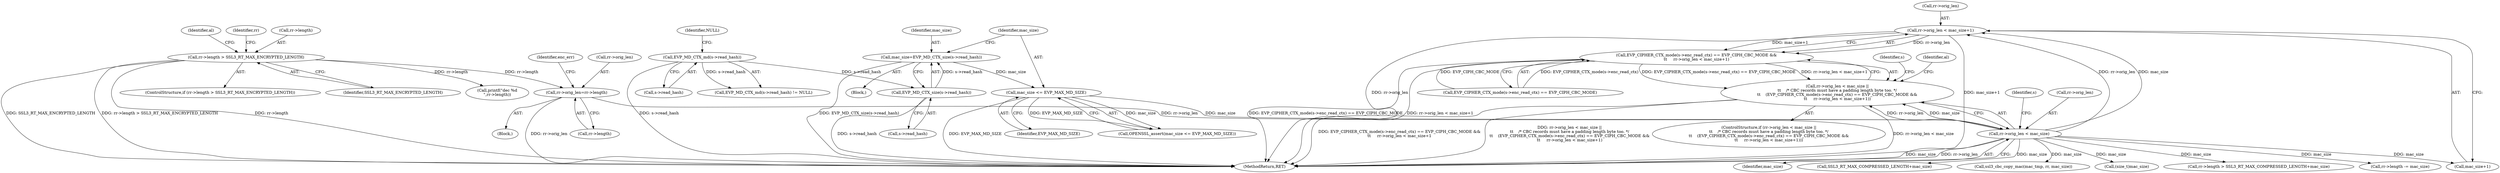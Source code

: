 digraph "0_openssl_103b171d8fc282ef435f8de9afbf7782e312961f_2@pointer" {
"1000283" [label="(Call,rr->orig_len < mac_size+1)"];
"1000271" [label="(Call,rr->orig_len < mac_size)"];
"1000173" [label="(Call,rr->orig_len=rr->length)"];
"1000153" [label="(Call,rr->length > SSL3_RT_MAX_ENCRYPTED_LENGTH)"];
"1000266" [label="(Call,mac_size <= EVP_MAX_MD_SIZE)"];
"1000259" [label="(Call,mac_size=EVP_MD_CTX_size(s->read_hash))"];
"1000261" [label="(Call,EVP_MD_CTX_size(s->read_hash))"];
"1000248" [label="(Call,EVP_MD_CTX_md(s->read_hash))"];
"1000276" [label="(Call,EVP_CIPHER_CTX_mode(s->enc_read_ctx) == EVP_CIPH_CBC_MODE &&\n\t\t     rr->orig_len < mac_size+1)"];
"1000270" [label="(Call,rr->orig_len < mac_size ||\n\t\t    /* CBC records must have a padding length byte too. */\n\t\t    (EVP_CIPHER_CTX_mode(s->enc_read_ctx) == EVP_CIPH_CBC_MODE &&\n\t\t     rr->orig_len < mac_size+1))"];
"1000283" [label="(Call,rr->orig_len < mac_size+1)"];
"1000173" [label="(Call,rr->orig_len=rr->length)"];
"1000465" [label="(MethodReturn,RET)"];
"1000177" [label="(Call,rr->length)"];
"1000267" [label="(Identifier,mac_size)"];
"1000275" [label="(Identifier,mac_size)"];
"1000280" [label="(Identifier,s)"];
"1000265" [label="(Call,OPENSSL_assert(mac_size <= EVP_MAX_MD_SIZE))"];
"1000168" [label="(Identifier,rr)"];
"1000277" [label="(Call,EVP_CIPHER_CTX_mode(s->enc_read_ctx) == EVP_CIPH_CBC_MODE)"];
"1000252" [label="(Identifier,NULL)"];
"1000367" [label="(Call,SSL3_RT_MAX_COMPRESSED_LENGTH+mac_size)"];
"1000309" [label="(Call,ssl3_cbc_copy_mac(mac_tmp, rr, mac_size))"];
"1000152" [label="(ControlStructure,if (rr->length > SSL3_RT_MAX_ENCRYPTED_LENGTH))"];
"1000253" [label="(Block,)"];
"1000247" [label="(Call,EVP_MD_CTX_md(s->read_hash) != NULL)"];
"1000354" [label="(Call,(size_t)mac_size)"];
"1000174" [label="(Call,rr->orig_len)"];
"1000261" [label="(Call,EVP_MD_CTX_size(s->read_hash))"];
"1000292" [label="(Identifier,al)"];
"1000269" [label="(ControlStructure,if (rr->orig_len < mac_size ||\n\t\t    /* CBC records must have a padding length byte too. */\n\t\t    (EVP_CIPHER_CTX_mode(s->enc_read_ctx) == EVP_CIPH_CBC_MODE &&\n\t\t     rr->orig_len < mac_size+1)))"];
"1000266" [label="(Call,mac_size <= EVP_MAX_MD_SIZE)"];
"1000272" [label="(Call,rr->orig_len)"];
"1000157" [label="(Identifier,SSL3_RT_MAX_ENCRYPTED_LENGTH)"];
"1000248" [label="(Call,EVP_MD_CTX_md(s->read_hash))"];
"1000259" [label="(Call,mac_size=EVP_MD_CTX_size(s->read_hash))"];
"1000201" [label="(Call,printf(\"dec %d\n\",rr->length))"];
"1000302" [label="(Identifier,s)"];
"1000363" [label="(Call,rr->length > SSL3_RT_MAX_COMPRESSED_LENGTH+mac_size)"];
"1000249" [label="(Call,s->read_hash)"];
"1000121" [label="(Block,)"];
"1000260" [label="(Identifier,mac_size)"];
"1000284" [label="(Call,rr->orig_len)"];
"1000271" [label="(Call,rr->orig_len < mac_size)"];
"1000153" [label="(Call,rr->length > SSL3_RT_MAX_ENCRYPTED_LENGTH)"];
"1000287" [label="(Call,mac_size+1)"];
"1000268" [label="(Identifier,EVP_MAX_MD_SIZE)"];
"1000154" [label="(Call,rr->length)"];
"1000160" [label="(Identifier,al)"];
"1000262" [label="(Call,s->read_hash)"];
"1000181" [label="(Identifier,enc_err)"];
"1000270" [label="(Call,rr->orig_len < mac_size ||\n\t\t    /* CBC records must have a padding length byte too. */\n\t\t    (EVP_CIPHER_CTX_mode(s->enc_read_ctx) == EVP_CIPH_CBC_MODE &&\n\t\t     rr->orig_len < mac_size+1))"];
"1000276" [label="(Call,EVP_CIPHER_CTX_mode(s->enc_read_ctx) == EVP_CIPH_CBC_MODE &&\n\t\t     rr->orig_len < mac_size+1)"];
"1000320" [label="(Call,rr->length -= mac_size)"];
"1000283" -> "1000276"  [label="AST: "];
"1000283" -> "1000287"  [label="CFG: "];
"1000284" -> "1000283"  [label="AST: "];
"1000287" -> "1000283"  [label="AST: "];
"1000276" -> "1000283"  [label="CFG: "];
"1000283" -> "1000465"  [label="DDG: rr->orig_len"];
"1000283" -> "1000465"  [label="DDG: mac_size+1"];
"1000283" -> "1000276"  [label="DDG: rr->orig_len"];
"1000283" -> "1000276"  [label="DDG: mac_size+1"];
"1000271" -> "1000283"  [label="DDG: rr->orig_len"];
"1000271" -> "1000283"  [label="DDG: mac_size"];
"1000271" -> "1000270"  [label="AST: "];
"1000271" -> "1000275"  [label="CFG: "];
"1000272" -> "1000271"  [label="AST: "];
"1000275" -> "1000271"  [label="AST: "];
"1000280" -> "1000271"  [label="CFG: "];
"1000270" -> "1000271"  [label="CFG: "];
"1000271" -> "1000465"  [label="DDG: mac_size"];
"1000271" -> "1000465"  [label="DDG: rr->orig_len"];
"1000271" -> "1000270"  [label="DDG: rr->orig_len"];
"1000271" -> "1000270"  [label="DDG: mac_size"];
"1000173" -> "1000271"  [label="DDG: rr->orig_len"];
"1000266" -> "1000271"  [label="DDG: mac_size"];
"1000271" -> "1000287"  [label="DDG: mac_size"];
"1000271" -> "1000309"  [label="DDG: mac_size"];
"1000271" -> "1000320"  [label="DDG: mac_size"];
"1000271" -> "1000354"  [label="DDG: mac_size"];
"1000271" -> "1000363"  [label="DDG: mac_size"];
"1000271" -> "1000367"  [label="DDG: mac_size"];
"1000173" -> "1000121"  [label="AST: "];
"1000173" -> "1000177"  [label="CFG: "];
"1000174" -> "1000173"  [label="AST: "];
"1000177" -> "1000173"  [label="AST: "];
"1000181" -> "1000173"  [label="CFG: "];
"1000173" -> "1000465"  [label="DDG: rr->orig_len"];
"1000153" -> "1000173"  [label="DDG: rr->length"];
"1000153" -> "1000152"  [label="AST: "];
"1000153" -> "1000157"  [label="CFG: "];
"1000154" -> "1000153"  [label="AST: "];
"1000157" -> "1000153"  [label="AST: "];
"1000160" -> "1000153"  [label="CFG: "];
"1000168" -> "1000153"  [label="CFG: "];
"1000153" -> "1000465"  [label="DDG: SSL3_RT_MAX_ENCRYPTED_LENGTH"];
"1000153" -> "1000465"  [label="DDG: rr->length > SSL3_RT_MAX_ENCRYPTED_LENGTH"];
"1000153" -> "1000465"  [label="DDG: rr->length"];
"1000153" -> "1000201"  [label="DDG: rr->length"];
"1000266" -> "1000265"  [label="AST: "];
"1000266" -> "1000268"  [label="CFG: "];
"1000267" -> "1000266"  [label="AST: "];
"1000268" -> "1000266"  [label="AST: "];
"1000265" -> "1000266"  [label="CFG: "];
"1000266" -> "1000465"  [label="DDG: EVP_MAX_MD_SIZE"];
"1000266" -> "1000265"  [label="DDG: mac_size"];
"1000266" -> "1000265"  [label="DDG: EVP_MAX_MD_SIZE"];
"1000259" -> "1000266"  [label="DDG: mac_size"];
"1000259" -> "1000253"  [label="AST: "];
"1000259" -> "1000261"  [label="CFG: "];
"1000260" -> "1000259"  [label="AST: "];
"1000261" -> "1000259"  [label="AST: "];
"1000267" -> "1000259"  [label="CFG: "];
"1000259" -> "1000465"  [label="DDG: EVP_MD_CTX_size(s->read_hash)"];
"1000261" -> "1000259"  [label="DDG: s->read_hash"];
"1000261" -> "1000262"  [label="CFG: "];
"1000262" -> "1000261"  [label="AST: "];
"1000261" -> "1000465"  [label="DDG: s->read_hash"];
"1000248" -> "1000261"  [label="DDG: s->read_hash"];
"1000248" -> "1000247"  [label="AST: "];
"1000248" -> "1000249"  [label="CFG: "];
"1000249" -> "1000248"  [label="AST: "];
"1000252" -> "1000248"  [label="CFG: "];
"1000248" -> "1000465"  [label="DDG: s->read_hash"];
"1000248" -> "1000247"  [label="DDG: s->read_hash"];
"1000276" -> "1000270"  [label="AST: "];
"1000276" -> "1000277"  [label="CFG: "];
"1000277" -> "1000276"  [label="AST: "];
"1000270" -> "1000276"  [label="CFG: "];
"1000276" -> "1000465"  [label="DDG: EVP_CIPHER_CTX_mode(s->enc_read_ctx) == EVP_CIPH_CBC_MODE"];
"1000276" -> "1000465"  [label="DDG: rr->orig_len < mac_size+1"];
"1000276" -> "1000270"  [label="DDG: EVP_CIPHER_CTX_mode(s->enc_read_ctx) == EVP_CIPH_CBC_MODE"];
"1000276" -> "1000270"  [label="DDG: rr->orig_len < mac_size+1"];
"1000277" -> "1000276"  [label="DDG: EVP_CIPHER_CTX_mode(s->enc_read_ctx)"];
"1000277" -> "1000276"  [label="DDG: EVP_CIPH_CBC_MODE"];
"1000270" -> "1000269"  [label="AST: "];
"1000292" -> "1000270"  [label="CFG: "];
"1000302" -> "1000270"  [label="CFG: "];
"1000270" -> "1000465"  [label="DDG: EVP_CIPHER_CTX_mode(s->enc_read_ctx) == EVP_CIPH_CBC_MODE &&\n\t\t     rr->orig_len < mac_size+1"];
"1000270" -> "1000465"  [label="DDG: rr->orig_len < mac_size ||\n\t\t    /* CBC records must have a padding length byte too. */\n\t\t    (EVP_CIPHER_CTX_mode(s->enc_read_ctx) == EVP_CIPH_CBC_MODE &&\n\t\t     rr->orig_len < mac_size+1)"];
"1000270" -> "1000465"  [label="DDG: rr->orig_len < mac_size"];
}
